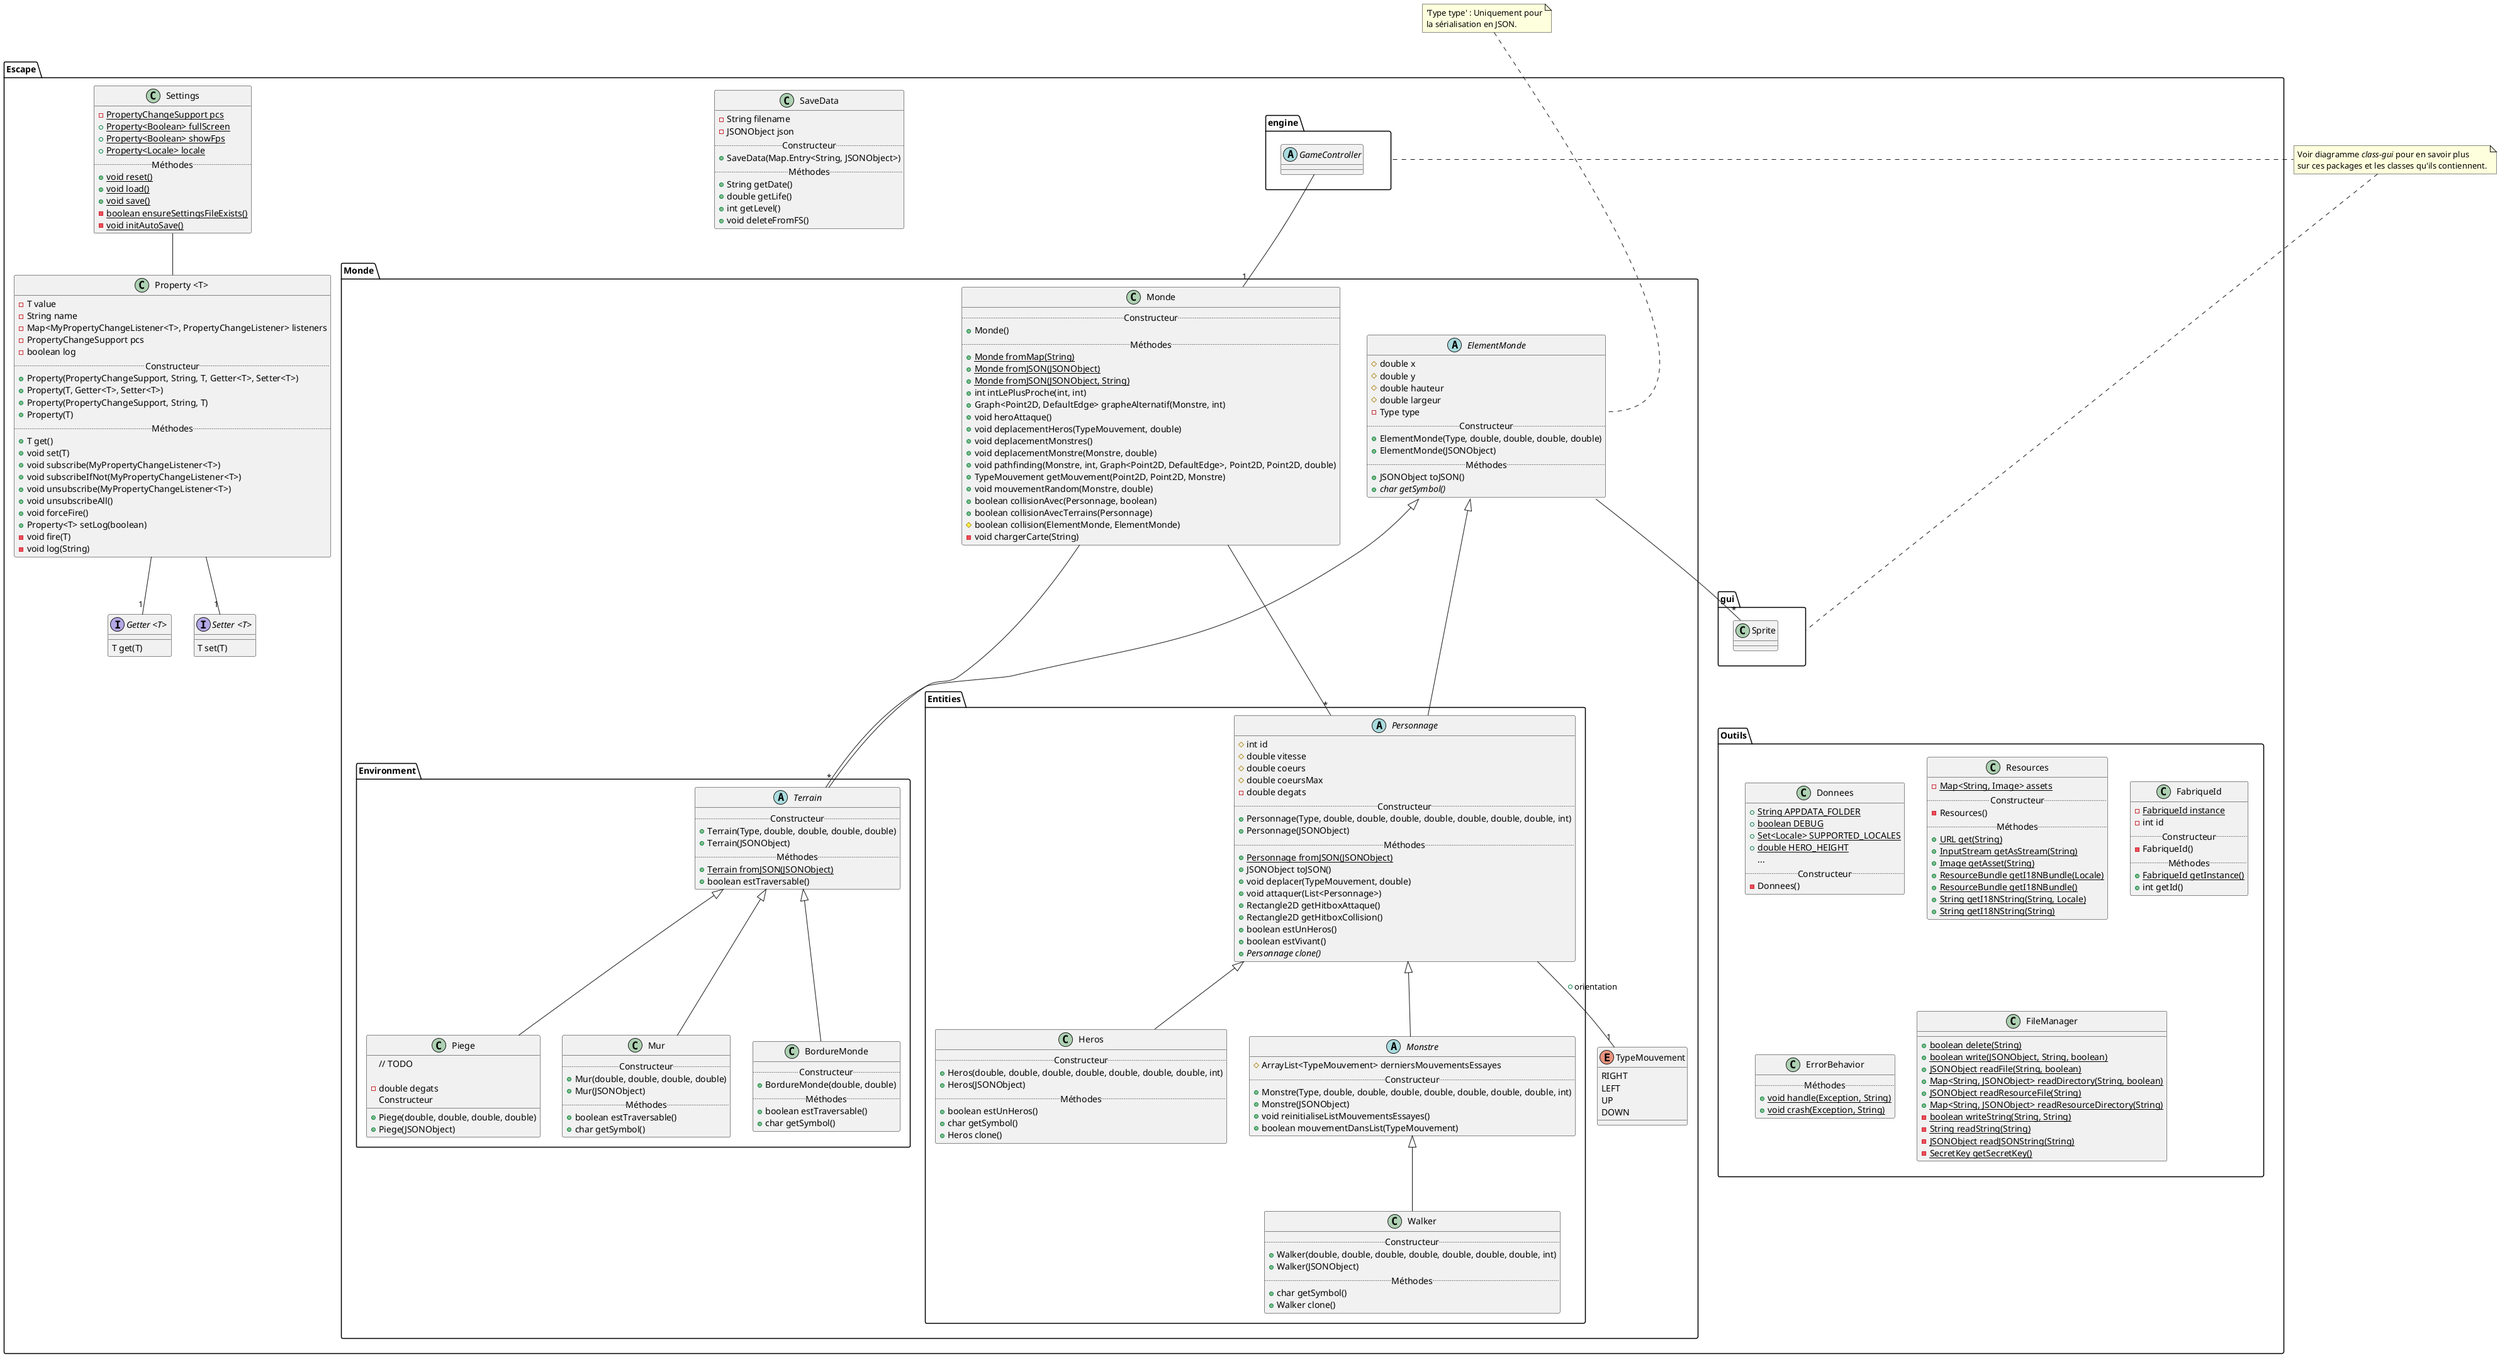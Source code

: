 @startuml
package Escape {
    package Monde {
        enum TypeMouvement{
            RIGHT
            LEFT
            UP
            DOWN
        }

        abstract class ElementMonde {
            # double x
            # double y
            # double hauteur
            # double largeur
            - Type type
            ..Constructeur..
            + ElementMonde(Type, double, double, double, double)
            + ElementMonde(JSONObject)
            ..Méthodes..
            + JSONObject toJSON()
            + {abstract} char getSymbol()
        }

        package Environment {
            abstract class Terrain {
                ..Constructeur..
                + Terrain(Type, double, double, double, double)
                + Terrain(JSONObject)
                ..Méthodes..
                + {static} Terrain fromJSON(JSONObject)
                + boolean estTraversable()
            }

            class Mur extends Terrain {
                ..Constructeur..
                + Mur(double, double, double, double)
                + Mur(JSONObject)
                ..Méthodes..
                + boolean estTraversable()
                + char getSymbol()
            }

            class BordureMonde extends Terrain {
                ..Constructeur..
                + BordureMonde(double, double)
                ..Méthodes..
                + boolean estTraversable()
                + char getSymbol()
            }

            class Piege extends Terrain {

                // TODO

                - double degats
                ..Constructeur..
                + Piege(double, double, double, double)
                + Piege(JSONObject)
            }
        }

        package Entities {
            abstract class Personnage {
                # int id
                # double vitesse
                # double coeurs
                # double coeursMax
                - double degats
                ..Constructeur..
                + Personnage(Type, double, double, double, double, double, double, double, int)
                + Personnage(JSONObject)
                ..Méthodes..
                + {static} Personnage fromJSON(JSONObject)
                + JSONObject toJSON()
                + void deplacer(TypeMouvement, double)
                + void attaquer(List<Personnage>)
                + Rectangle2D getHitboxAttaque()
                + Rectangle2D getHitboxCollision()
                + boolean estUnHeros()
                + boolean estVivant()
                + {abstract} Personnage clone()
            }

            class Heros extends Personnage {
                ..Constructeur..
                + Heros(double, double, double, double, double, double, double, int)
                + Heros(JSONObject)
                ..Méthodes..
                + boolean estUnHeros()
                + char getSymbol()
                + Heros clone()
            }

            abstract class Monstre extends Personnage {
                # ArrayList<TypeMouvement> derniersMouvementsEssayes
                ..Constructeur..
                + Monstre(Type, double, double, double, double, double, double, double, int)
                + Monstre(JSONObject)
                + void reinitialiseListMouvementsEssayes()
                + boolean mouvementDansList(TypeMouvement)
            }

            class Walker extends Monstre {
                ..Constructeur..
                + Walker(double, double, double, double, double, double, double, int)
                + Walker(JSONObject)
                ..Méthodes..
                + char getSymbol()
                + Walker clone()
            }
        }

        class Monde {
            ..Constructeur..
            + Monde()
            ..Méthodes..
            + {static} Monde fromMap(String)
            + {static} Monde fromJSON(JSONObject)
            + {static} Monde fromJSON(JSONObject, String)
            + int intLePlusProche(int, int)
            + Graph<Point2D, DefaultEdge> grapheAlternatif(Monstre, int)
            + void heroAttaque()
            + void deplacementHeros(TypeMouvement, double)
            + void deplacementMonstres()
            + void deplacementMonstre(Monstre, double)
            + void pathfinding(Monstre, int, Graph<Point2D, DefaultEdge>, Point2D, Point2D, double)
            + TypeMouvement getMouvement(Point2D, Point2D, Monstre)
            + void mouvementRandom(Monstre, double)
            + boolean collisionAvec(Personnage, boolean)
            + boolean collisionAvecTerrains(Personnage)
            # boolean collision(ElementMonde, ElementMonde)
            - void chargerCarte(String)
        }
    }

    package Outils {
        class Donnees {
            + {static} String APPDATA_FOLDER
            + {static} boolean DEBUG
            + {static} Set<Locale> SUPPORTED_LOCALES
            + {static} double HERO_HEIGHT
            ...
            ..Constructeur..
            - Donnees()
        }

        class Resources {
            - {static} Map<String, Image> assets
            ..Constructeur..
            - Resources()
            ..Méthodes..
            + {static} URL get(String)
            + {static} InputStream getAsStream(String)
            + {static} Image getAsset(String)
            + {static} ResourceBundle getI18NBundle(Locale)
            + {static} ResourceBundle getI18NBundle()
            + {static} String getI18NString(String, Locale)
            + {static} String getI18NString(String)
        }

        class FabriqueId {
            - {static} FabriqueId instance
            - int id
            ..Constructeur..
            - FabriqueId()
            ..Méthodes..
            + {static} FabriqueId getInstance()
            + int getId()
        }

        class ErrorBehavior {
            ..Méthodes..
            + {static} void handle(Exception, String)
            + {static} void crash(Exception, String)
        }

        class FileManager {
            + {static} boolean delete(String)
            + {static} boolean write(JSONObject, String, boolean)
            + {static} JSONObject readFile(String, boolean)
            + {static} Map<String, JSONObject> readDirectory(String, boolean)
            + {static} JSONObject readResourceFile(String)
            + {static} Map<String, JSONObject> readResourceDirectory(String)
            - {static} boolean writeString(String, String)
            - {static} String readString(String)
            - {static} JSONObject readJSONString(String)
            - {static} SecretKey getSecretKey()
        }
    }

    package gui {
        class Sprite
    }

    package engine {
        abstract class GameController
    }

    class SaveData {
        - String filename
        - JSONObject json
        ..Constructeur..
        + SaveData(Map.Entry<String, JSONObject>)
        ..Méthodes..
        + String getDate()
        + double getLife()
        + int getLevel()
        + void deleteFromFS()
    }

    class Settings {
        - {static} PropertyChangeSupport pcs
        + {static} Property<Boolean> fullScreen
        + {static} Property<Boolean> showFps
        + {static} Property<Locale> locale
        ..Méthodes..
        + {static} void reset()
        + {static} void load()
        + {static} void save()
        - {static} boolean ensureSettingsFileExists()
        - {static} void initAutoSave()
    }

    class "Property <T> " as Property {
        - T value
        - String name
        - Map<MyPropertyChangeListener<T>, PropertyChangeListener> listeners
        - PropertyChangeSupport pcs
        - boolean log
        ..Constructeur..
        + Property(PropertyChangeSupport, String, T, Getter<T>, Setter<T>)
        + Property(T, Getter<T>, Setter<T>)
        + Property(PropertyChangeSupport, String, T)
        + Property(T)
        ..Méthodes..
        + T get()
        + void set(T)
        + void subscribe(MyPropertyChangeListener<T>)
        + void subscribeIfNot(MyPropertyChangeListener<T>)
        + void unsubscribe(MyPropertyChangeListener<T>)
        + void unsubscribeAll()
        + void forceFire()
        + Property<T> setLog(boolean)
        - void fire(T)
        - void log(String)
    }

    interface "Getter <T> " as Getter {
        T get(T)
    }

    interface "Setter <T> " as Setter {
        T set(T)
    }
}


' notes
note "Voir diagramme <i>class-gui</i> pour en savoir plus\nsur ces packages et les classes qu'ils contiennent." as N_gui
N_gui .left. engine
N_gui .. gui

note "'Type type' : Uniquement pour\nla sérialisation en JSON." as N_json
N_json ... ElementMonde::Type


' force layout
Outils -[hidden]up- gui
N_json .[hidden].. ElementMonde::Type


' elements monde
ElementMonde --"*" Escape.gui.Sprite
Personnage --"1" TypeMouvement : + orientation

Personnage -up--|> ElementMonde
Terrain -up--|> ElementMonde
Escape.Monde.Monde --- "*" Personnage
Escape.Monde.Monde --- "*" Terrain


' settings
Settings -- Property
Property --"1" Getter
Property --"1" Setter


GameController -- "1" Escape.Monde.Monde

@enduml
